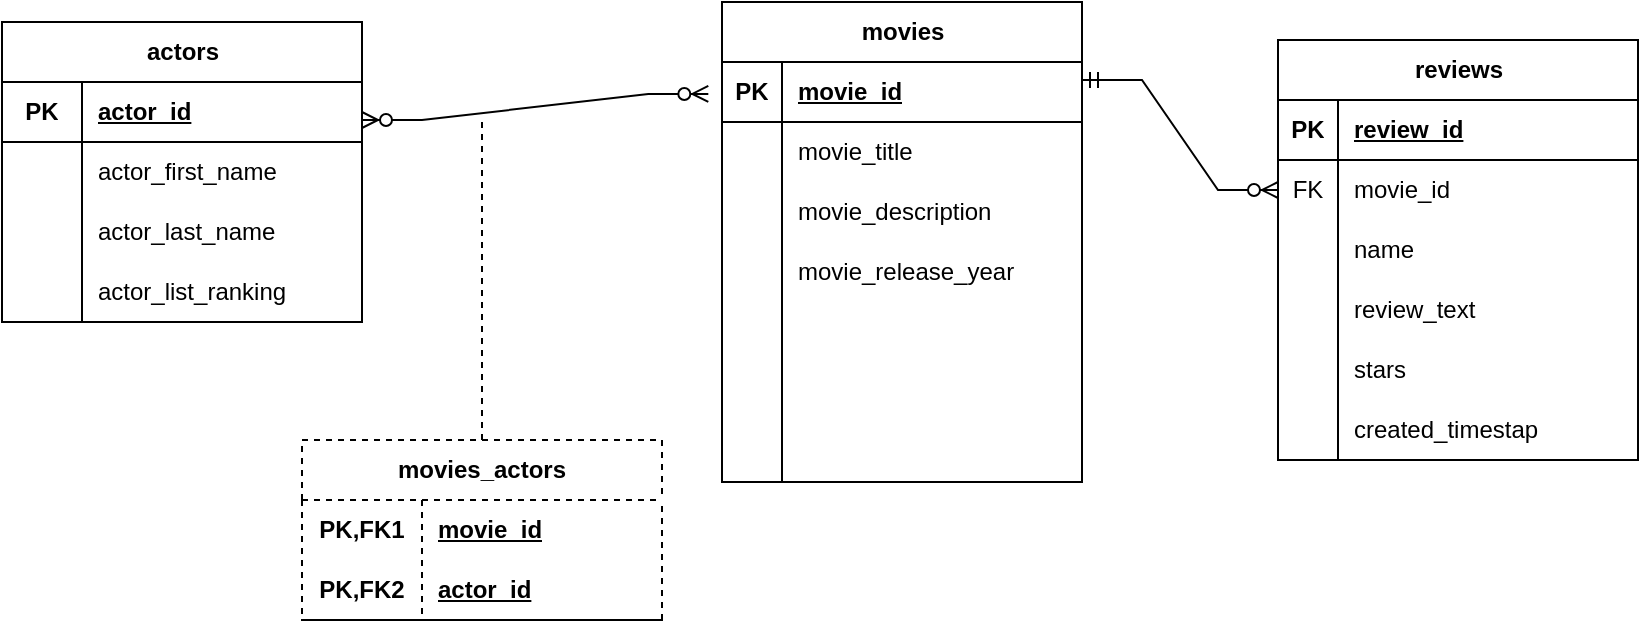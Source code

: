 <mxfile version="26.0.9">
  <diagram name="Page-1" id="Uz3YceNs91kLUVp0sb6U">
    <mxGraphModel dx="1050" dy="669" grid="1" gridSize="10" guides="1" tooltips="1" connect="1" arrows="1" fold="1" page="1" pageScale="1" pageWidth="1100" pageHeight="850" math="0" shadow="0">
      <root>
        <mxCell id="0" />
        <mxCell id="1" parent="0" />
        <mxCell id="Uuozo4MUSlU6dttj5qxb-1" value="movies" style="shape=table;startSize=30;container=1;collapsible=1;childLayout=tableLayout;fixedRows=1;rowLines=0;fontStyle=1;align=center;resizeLast=1;html=1;" parent="1" vertex="1">
          <mxGeometry x="380" y="111" width="180" height="240" as="geometry" />
        </mxCell>
        <mxCell id="Uuozo4MUSlU6dttj5qxb-2" value="" style="shape=tableRow;horizontal=0;startSize=0;swimlaneHead=0;swimlaneBody=0;fillColor=none;collapsible=0;dropTarget=0;points=[[0,0.5],[1,0.5]];portConstraint=eastwest;top=0;left=0;right=0;bottom=1;" parent="Uuozo4MUSlU6dttj5qxb-1" vertex="1">
          <mxGeometry y="30" width="180" height="30" as="geometry" />
        </mxCell>
        <mxCell id="Uuozo4MUSlU6dttj5qxb-3" value="PK" style="shape=partialRectangle;connectable=0;fillColor=none;top=0;left=0;bottom=0;right=0;fontStyle=1;overflow=hidden;whiteSpace=wrap;html=1;" parent="Uuozo4MUSlU6dttj5qxb-2" vertex="1">
          <mxGeometry width="30" height="30" as="geometry">
            <mxRectangle width="30" height="30" as="alternateBounds" />
          </mxGeometry>
        </mxCell>
        <mxCell id="Uuozo4MUSlU6dttj5qxb-4" value="movie_id" style="shape=partialRectangle;connectable=0;fillColor=none;top=0;left=0;bottom=0;right=0;align=left;spacingLeft=6;fontStyle=5;overflow=hidden;whiteSpace=wrap;html=1;" parent="Uuozo4MUSlU6dttj5qxb-2" vertex="1">
          <mxGeometry x="30" width="150" height="30" as="geometry">
            <mxRectangle width="150" height="30" as="alternateBounds" />
          </mxGeometry>
        </mxCell>
        <mxCell id="Uuozo4MUSlU6dttj5qxb-5" value="" style="shape=tableRow;horizontal=0;startSize=0;swimlaneHead=0;swimlaneBody=0;fillColor=none;collapsible=0;dropTarget=0;points=[[0,0.5],[1,0.5]];portConstraint=eastwest;top=0;left=0;right=0;bottom=0;" parent="Uuozo4MUSlU6dttj5qxb-1" vertex="1">
          <mxGeometry y="60" width="180" height="30" as="geometry" />
        </mxCell>
        <mxCell id="Uuozo4MUSlU6dttj5qxb-6" value="" style="shape=partialRectangle;connectable=0;fillColor=none;top=0;left=0;bottom=0;right=0;editable=1;overflow=hidden;whiteSpace=wrap;html=1;" parent="Uuozo4MUSlU6dttj5qxb-5" vertex="1">
          <mxGeometry width="30" height="30" as="geometry">
            <mxRectangle width="30" height="30" as="alternateBounds" />
          </mxGeometry>
        </mxCell>
        <mxCell id="Uuozo4MUSlU6dttj5qxb-7" value="movie_title" style="shape=partialRectangle;connectable=0;fillColor=none;top=0;left=0;bottom=0;right=0;align=left;spacingLeft=6;overflow=hidden;whiteSpace=wrap;html=1;" parent="Uuozo4MUSlU6dttj5qxb-5" vertex="1">
          <mxGeometry x="30" width="150" height="30" as="geometry">
            <mxRectangle width="150" height="30" as="alternateBounds" />
          </mxGeometry>
        </mxCell>
        <mxCell id="Uuozo4MUSlU6dttj5qxb-8" value="" style="shape=tableRow;horizontal=0;startSize=0;swimlaneHead=0;swimlaneBody=0;fillColor=none;collapsible=0;dropTarget=0;points=[[0,0.5],[1,0.5]];portConstraint=eastwest;top=0;left=0;right=0;bottom=0;" parent="Uuozo4MUSlU6dttj5qxb-1" vertex="1">
          <mxGeometry y="90" width="180" height="30" as="geometry" />
        </mxCell>
        <mxCell id="Uuozo4MUSlU6dttj5qxb-9" value="" style="shape=partialRectangle;connectable=0;fillColor=none;top=0;left=0;bottom=0;right=0;editable=1;overflow=hidden;whiteSpace=wrap;html=1;" parent="Uuozo4MUSlU6dttj5qxb-8" vertex="1">
          <mxGeometry width="30" height="30" as="geometry">
            <mxRectangle width="30" height="30" as="alternateBounds" />
          </mxGeometry>
        </mxCell>
        <mxCell id="Uuozo4MUSlU6dttj5qxb-10" value="movie_description" style="shape=partialRectangle;connectable=0;fillColor=none;top=0;left=0;bottom=0;right=0;align=left;spacingLeft=6;overflow=hidden;whiteSpace=wrap;html=1;" parent="Uuozo4MUSlU6dttj5qxb-8" vertex="1">
          <mxGeometry x="30" width="150" height="30" as="geometry">
            <mxRectangle width="150" height="30" as="alternateBounds" />
          </mxGeometry>
        </mxCell>
        <mxCell id="Uuozo4MUSlU6dttj5qxb-11" value="" style="shape=tableRow;horizontal=0;startSize=0;swimlaneHead=0;swimlaneBody=0;fillColor=none;collapsible=0;dropTarget=0;points=[[0,0.5],[1,0.5]];portConstraint=eastwest;top=0;left=0;right=0;bottom=0;" parent="Uuozo4MUSlU6dttj5qxb-1" vertex="1">
          <mxGeometry y="120" width="180" height="30" as="geometry" />
        </mxCell>
        <mxCell id="Uuozo4MUSlU6dttj5qxb-12" value="" style="shape=partialRectangle;connectable=0;fillColor=none;top=0;left=0;bottom=0;right=0;editable=1;overflow=hidden;whiteSpace=wrap;html=1;" parent="Uuozo4MUSlU6dttj5qxb-11" vertex="1">
          <mxGeometry width="30" height="30" as="geometry">
            <mxRectangle width="30" height="30" as="alternateBounds" />
          </mxGeometry>
        </mxCell>
        <mxCell id="Uuozo4MUSlU6dttj5qxb-13" value="movie_release_year" style="shape=partialRectangle;connectable=0;fillColor=none;top=0;left=0;bottom=0;right=0;align=left;spacingLeft=6;overflow=hidden;whiteSpace=wrap;html=1;" parent="Uuozo4MUSlU6dttj5qxb-11" vertex="1">
          <mxGeometry x="30" width="150" height="30" as="geometry">
            <mxRectangle width="150" height="30" as="alternateBounds" />
          </mxGeometry>
        </mxCell>
        <mxCell id="Uuozo4MUSlU6dttj5qxb-59" style="shape=tableRow;horizontal=0;startSize=0;swimlaneHead=0;swimlaneBody=0;fillColor=none;collapsible=0;dropTarget=0;points=[[0,0.5],[1,0.5]];portConstraint=eastwest;top=0;left=0;right=0;bottom=0;" parent="Uuozo4MUSlU6dttj5qxb-1" vertex="1">
          <mxGeometry y="150" width="180" height="30" as="geometry" />
        </mxCell>
        <mxCell id="Uuozo4MUSlU6dttj5qxb-60" style="shape=partialRectangle;connectable=0;fillColor=none;top=0;left=0;bottom=0;right=0;editable=1;overflow=hidden;whiteSpace=wrap;html=1;" parent="Uuozo4MUSlU6dttj5qxb-59" vertex="1">
          <mxGeometry width="30" height="30" as="geometry">
            <mxRectangle width="30" height="30" as="alternateBounds" />
          </mxGeometry>
        </mxCell>
        <mxCell id="Uuozo4MUSlU6dttj5qxb-61" value="" style="shape=partialRectangle;connectable=0;fillColor=none;top=0;left=0;bottom=0;right=0;align=left;spacingLeft=6;overflow=hidden;whiteSpace=wrap;html=1;" parent="Uuozo4MUSlU6dttj5qxb-59" vertex="1">
          <mxGeometry x="30" width="150" height="30" as="geometry">
            <mxRectangle width="150" height="30" as="alternateBounds" />
          </mxGeometry>
        </mxCell>
        <mxCell id="Uuozo4MUSlU6dttj5qxb-56" style="shape=tableRow;horizontal=0;startSize=0;swimlaneHead=0;swimlaneBody=0;fillColor=none;collapsible=0;dropTarget=0;points=[[0,0.5],[1,0.5]];portConstraint=eastwest;top=0;left=0;right=0;bottom=0;" parent="Uuozo4MUSlU6dttj5qxb-1" vertex="1">
          <mxGeometry y="180" width="180" height="30" as="geometry" />
        </mxCell>
        <mxCell id="Uuozo4MUSlU6dttj5qxb-57" style="shape=partialRectangle;connectable=0;fillColor=none;top=0;left=0;bottom=0;right=0;editable=1;overflow=hidden;whiteSpace=wrap;html=1;" parent="Uuozo4MUSlU6dttj5qxb-56" vertex="1">
          <mxGeometry width="30" height="30" as="geometry">
            <mxRectangle width="30" height="30" as="alternateBounds" />
          </mxGeometry>
        </mxCell>
        <mxCell id="Uuozo4MUSlU6dttj5qxb-58" value="" style="shape=partialRectangle;connectable=0;fillColor=none;top=0;left=0;bottom=0;right=0;align=left;spacingLeft=6;overflow=hidden;whiteSpace=wrap;html=1;" parent="Uuozo4MUSlU6dttj5qxb-56" vertex="1">
          <mxGeometry x="30" width="150" height="30" as="geometry">
            <mxRectangle width="150" height="30" as="alternateBounds" />
          </mxGeometry>
        </mxCell>
        <mxCell id="Uuozo4MUSlU6dttj5qxb-53" style="shape=tableRow;horizontal=0;startSize=0;swimlaneHead=0;swimlaneBody=0;fillColor=none;collapsible=0;dropTarget=0;points=[[0,0.5],[1,0.5]];portConstraint=eastwest;top=0;left=0;right=0;bottom=0;" parent="Uuozo4MUSlU6dttj5qxb-1" vertex="1">
          <mxGeometry y="210" width="180" height="30" as="geometry" />
        </mxCell>
        <mxCell id="Uuozo4MUSlU6dttj5qxb-54" style="shape=partialRectangle;connectable=0;fillColor=none;top=0;left=0;bottom=0;right=0;editable=1;overflow=hidden;whiteSpace=wrap;html=1;" parent="Uuozo4MUSlU6dttj5qxb-53" vertex="1">
          <mxGeometry width="30" height="30" as="geometry">
            <mxRectangle width="30" height="30" as="alternateBounds" />
          </mxGeometry>
        </mxCell>
        <mxCell id="Uuozo4MUSlU6dttj5qxb-55" value="" style="shape=partialRectangle;connectable=0;fillColor=none;top=0;left=0;bottom=0;right=0;align=left;spacingLeft=6;overflow=hidden;whiteSpace=wrap;html=1;" parent="Uuozo4MUSlU6dttj5qxb-53" vertex="1">
          <mxGeometry x="30" width="150" height="30" as="geometry">
            <mxRectangle width="150" height="30" as="alternateBounds" />
          </mxGeometry>
        </mxCell>
        <mxCell id="Uuozo4MUSlU6dttj5qxb-14" value="reviews" style="shape=table;startSize=30;container=1;collapsible=1;childLayout=tableLayout;fixedRows=1;rowLines=0;fontStyle=1;align=center;resizeLast=1;html=1;" parent="1" vertex="1">
          <mxGeometry x="658" y="130" width="180" height="210" as="geometry" />
        </mxCell>
        <mxCell id="Uuozo4MUSlU6dttj5qxb-15" value="" style="shape=tableRow;horizontal=0;startSize=0;swimlaneHead=0;swimlaneBody=0;fillColor=none;collapsible=0;dropTarget=0;points=[[0,0.5],[1,0.5]];portConstraint=eastwest;top=0;left=0;right=0;bottom=1;" parent="Uuozo4MUSlU6dttj5qxb-14" vertex="1">
          <mxGeometry y="30" width="180" height="30" as="geometry" />
        </mxCell>
        <mxCell id="Uuozo4MUSlU6dttj5qxb-16" value="PK" style="shape=partialRectangle;connectable=0;fillColor=none;top=0;left=0;bottom=0;right=0;fontStyle=1;overflow=hidden;whiteSpace=wrap;html=1;" parent="Uuozo4MUSlU6dttj5qxb-15" vertex="1">
          <mxGeometry width="30" height="30" as="geometry">
            <mxRectangle width="30" height="30" as="alternateBounds" />
          </mxGeometry>
        </mxCell>
        <mxCell id="Uuozo4MUSlU6dttj5qxb-17" value="review_id" style="shape=partialRectangle;connectable=0;fillColor=none;top=0;left=0;bottom=0;right=0;align=left;spacingLeft=6;fontStyle=5;overflow=hidden;whiteSpace=wrap;html=1;" parent="Uuozo4MUSlU6dttj5qxb-15" vertex="1">
          <mxGeometry x="30" width="150" height="30" as="geometry">
            <mxRectangle width="150" height="30" as="alternateBounds" />
          </mxGeometry>
        </mxCell>
        <mxCell id="Uuozo4MUSlU6dttj5qxb-18" value="" style="shape=tableRow;horizontal=0;startSize=0;swimlaneHead=0;swimlaneBody=0;fillColor=none;collapsible=0;dropTarget=0;points=[[0,0.5],[1,0.5]];portConstraint=eastwest;top=0;left=0;right=0;bottom=0;" parent="Uuozo4MUSlU6dttj5qxb-14" vertex="1">
          <mxGeometry y="60" width="180" height="30" as="geometry" />
        </mxCell>
        <mxCell id="Uuozo4MUSlU6dttj5qxb-19" value="FK" style="shape=partialRectangle;connectable=0;fillColor=none;top=0;left=0;bottom=0;right=0;editable=1;overflow=hidden;whiteSpace=wrap;html=1;" parent="Uuozo4MUSlU6dttj5qxb-18" vertex="1">
          <mxGeometry width="30" height="30" as="geometry">
            <mxRectangle width="30" height="30" as="alternateBounds" />
          </mxGeometry>
        </mxCell>
        <mxCell id="Uuozo4MUSlU6dttj5qxb-20" value="movie_id" style="shape=partialRectangle;connectable=0;fillColor=none;top=0;left=0;bottom=0;right=0;align=left;spacingLeft=6;overflow=hidden;whiteSpace=wrap;html=1;" parent="Uuozo4MUSlU6dttj5qxb-18" vertex="1">
          <mxGeometry x="30" width="150" height="30" as="geometry">
            <mxRectangle width="150" height="30" as="alternateBounds" />
          </mxGeometry>
        </mxCell>
        <mxCell id="Uuozo4MUSlU6dttj5qxb-21" value="" style="shape=tableRow;horizontal=0;startSize=0;swimlaneHead=0;swimlaneBody=0;fillColor=none;collapsible=0;dropTarget=0;points=[[0,0.5],[1,0.5]];portConstraint=eastwest;top=0;left=0;right=0;bottom=0;" parent="Uuozo4MUSlU6dttj5qxb-14" vertex="1">
          <mxGeometry y="90" width="180" height="30" as="geometry" />
        </mxCell>
        <mxCell id="Uuozo4MUSlU6dttj5qxb-22" value="" style="shape=partialRectangle;connectable=0;fillColor=none;top=0;left=0;bottom=0;right=0;editable=1;overflow=hidden;whiteSpace=wrap;html=1;" parent="Uuozo4MUSlU6dttj5qxb-21" vertex="1">
          <mxGeometry width="30" height="30" as="geometry">
            <mxRectangle width="30" height="30" as="alternateBounds" />
          </mxGeometry>
        </mxCell>
        <mxCell id="Uuozo4MUSlU6dttj5qxb-23" value="name" style="shape=partialRectangle;connectable=0;fillColor=none;top=0;left=0;bottom=0;right=0;align=left;spacingLeft=6;overflow=hidden;whiteSpace=wrap;html=1;" parent="Uuozo4MUSlU6dttj5qxb-21" vertex="1">
          <mxGeometry x="30" width="150" height="30" as="geometry">
            <mxRectangle width="150" height="30" as="alternateBounds" />
          </mxGeometry>
        </mxCell>
        <mxCell id="Uuozo4MUSlU6dttj5qxb-24" value="" style="shape=tableRow;horizontal=0;startSize=0;swimlaneHead=0;swimlaneBody=0;fillColor=none;collapsible=0;dropTarget=0;points=[[0,0.5],[1,0.5]];portConstraint=eastwest;top=0;left=0;right=0;bottom=0;" parent="Uuozo4MUSlU6dttj5qxb-14" vertex="1">
          <mxGeometry y="120" width="180" height="30" as="geometry" />
        </mxCell>
        <mxCell id="Uuozo4MUSlU6dttj5qxb-25" value="" style="shape=partialRectangle;connectable=0;fillColor=none;top=0;left=0;bottom=0;right=0;editable=1;overflow=hidden;whiteSpace=wrap;html=1;" parent="Uuozo4MUSlU6dttj5qxb-24" vertex="1">
          <mxGeometry width="30" height="30" as="geometry">
            <mxRectangle width="30" height="30" as="alternateBounds" />
          </mxGeometry>
        </mxCell>
        <mxCell id="Uuozo4MUSlU6dttj5qxb-26" value="review_text" style="shape=partialRectangle;connectable=0;fillColor=none;top=0;left=0;bottom=0;right=0;align=left;spacingLeft=6;overflow=hidden;whiteSpace=wrap;html=1;" parent="Uuozo4MUSlU6dttj5qxb-24" vertex="1">
          <mxGeometry x="30" width="150" height="30" as="geometry">
            <mxRectangle width="150" height="30" as="alternateBounds" />
          </mxGeometry>
        </mxCell>
        <mxCell id="Uuozo4MUSlU6dttj5qxb-68" style="shape=tableRow;horizontal=0;startSize=0;swimlaneHead=0;swimlaneBody=0;fillColor=none;collapsible=0;dropTarget=0;points=[[0,0.5],[1,0.5]];portConstraint=eastwest;top=0;left=0;right=0;bottom=0;" parent="Uuozo4MUSlU6dttj5qxb-14" vertex="1">
          <mxGeometry y="150" width="180" height="30" as="geometry" />
        </mxCell>
        <mxCell id="Uuozo4MUSlU6dttj5qxb-69" style="shape=partialRectangle;connectable=0;fillColor=none;top=0;left=0;bottom=0;right=0;editable=1;overflow=hidden;whiteSpace=wrap;html=1;" parent="Uuozo4MUSlU6dttj5qxb-68" vertex="1">
          <mxGeometry width="30" height="30" as="geometry">
            <mxRectangle width="30" height="30" as="alternateBounds" />
          </mxGeometry>
        </mxCell>
        <mxCell id="Uuozo4MUSlU6dttj5qxb-70" value="stars" style="shape=partialRectangle;connectable=0;fillColor=none;top=0;left=0;bottom=0;right=0;align=left;spacingLeft=6;overflow=hidden;whiteSpace=wrap;html=1;" parent="Uuozo4MUSlU6dttj5qxb-68" vertex="1">
          <mxGeometry x="30" width="150" height="30" as="geometry">
            <mxRectangle width="150" height="30" as="alternateBounds" />
          </mxGeometry>
        </mxCell>
        <mxCell id="Uuozo4MUSlU6dttj5qxb-65" style="shape=tableRow;horizontal=0;startSize=0;swimlaneHead=0;swimlaneBody=0;fillColor=none;collapsible=0;dropTarget=0;points=[[0,0.5],[1,0.5]];portConstraint=eastwest;top=0;left=0;right=0;bottom=0;" parent="Uuozo4MUSlU6dttj5qxb-14" vertex="1">
          <mxGeometry y="180" width="180" height="30" as="geometry" />
        </mxCell>
        <mxCell id="Uuozo4MUSlU6dttj5qxb-66" style="shape=partialRectangle;connectable=0;fillColor=none;top=0;left=0;bottom=0;right=0;editable=1;overflow=hidden;whiteSpace=wrap;html=1;" parent="Uuozo4MUSlU6dttj5qxb-65" vertex="1">
          <mxGeometry width="30" height="30" as="geometry">
            <mxRectangle width="30" height="30" as="alternateBounds" />
          </mxGeometry>
        </mxCell>
        <mxCell id="Uuozo4MUSlU6dttj5qxb-67" value="created_timestap" style="shape=partialRectangle;connectable=0;fillColor=none;top=0;left=0;bottom=0;right=0;align=left;spacingLeft=6;overflow=hidden;whiteSpace=wrap;html=1;" parent="Uuozo4MUSlU6dttj5qxb-65" vertex="1">
          <mxGeometry x="30" width="150" height="30" as="geometry">
            <mxRectangle width="150" height="30" as="alternateBounds" />
          </mxGeometry>
        </mxCell>
        <mxCell id="Uuozo4MUSlU6dttj5qxb-27" value="actors" style="shape=table;startSize=30;container=1;collapsible=1;childLayout=tableLayout;fixedRows=1;rowLines=0;fontStyle=1;align=center;resizeLast=1;html=1;" parent="1" vertex="1">
          <mxGeometry x="20" y="121" width="180" height="150" as="geometry" />
        </mxCell>
        <mxCell id="Uuozo4MUSlU6dttj5qxb-28" value="" style="shape=tableRow;horizontal=0;startSize=0;swimlaneHead=0;swimlaneBody=0;fillColor=none;collapsible=0;dropTarget=0;points=[[0,0.5],[1,0.5]];portConstraint=eastwest;top=0;left=0;right=0;bottom=1;" parent="Uuozo4MUSlU6dttj5qxb-27" vertex="1">
          <mxGeometry y="30" width="180" height="30" as="geometry" />
        </mxCell>
        <mxCell id="Uuozo4MUSlU6dttj5qxb-29" value="PK" style="shape=partialRectangle;connectable=0;fillColor=none;top=0;left=0;bottom=0;right=0;fontStyle=1;overflow=hidden;whiteSpace=wrap;html=1;" parent="Uuozo4MUSlU6dttj5qxb-28" vertex="1">
          <mxGeometry width="40" height="30" as="geometry">
            <mxRectangle width="40" height="30" as="alternateBounds" />
          </mxGeometry>
        </mxCell>
        <mxCell id="Uuozo4MUSlU6dttj5qxb-30" value="actor_id" style="shape=partialRectangle;connectable=0;fillColor=none;top=0;left=0;bottom=0;right=0;align=left;spacingLeft=6;fontStyle=5;overflow=hidden;whiteSpace=wrap;html=1;" parent="Uuozo4MUSlU6dttj5qxb-28" vertex="1">
          <mxGeometry x="40" width="140" height="30" as="geometry">
            <mxRectangle width="140" height="30" as="alternateBounds" />
          </mxGeometry>
        </mxCell>
        <mxCell id="Uuozo4MUSlU6dttj5qxb-31" value="" style="shape=tableRow;horizontal=0;startSize=0;swimlaneHead=0;swimlaneBody=0;fillColor=none;collapsible=0;dropTarget=0;points=[[0,0.5],[1,0.5]];portConstraint=eastwest;top=0;left=0;right=0;bottom=0;" parent="Uuozo4MUSlU6dttj5qxb-27" vertex="1">
          <mxGeometry y="60" width="180" height="30" as="geometry" />
        </mxCell>
        <mxCell id="Uuozo4MUSlU6dttj5qxb-32" value="" style="shape=partialRectangle;connectable=0;fillColor=none;top=0;left=0;bottom=0;right=0;editable=1;overflow=hidden;whiteSpace=wrap;html=1;" parent="Uuozo4MUSlU6dttj5qxb-31" vertex="1">
          <mxGeometry width="40" height="30" as="geometry">
            <mxRectangle width="40" height="30" as="alternateBounds" />
          </mxGeometry>
        </mxCell>
        <mxCell id="Uuozo4MUSlU6dttj5qxb-33" value="actor_first_name" style="shape=partialRectangle;connectable=0;fillColor=none;top=0;left=0;bottom=0;right=0;align=left;spacingLeft=6;overflow=hidden;whiteSpace=wrap;html=1;" parent="Uuozo4MUSlU6dttj5qxb-31" vertex="1">
          <mxGeometry x="40" width="140" height="30" as="geometry">
            <mxRectangle width="140" height="30" as="alternateBounds" />
          </mxGeometry>
        </mxCell>
        <mxCell id="Uuozo4MUSlU6dttj5qxb-34" value="" style="shape=tableRow;horizontal=0;startSize=0;swimlaneHead=0;swimlaneBody=0;fillColor=none;collapsible=0;dropTarget=0;points=[[0,0.5],[1,0.5]];portConstraint=eastwest;top=0;left=0;right=0;bottom=0;" parent="Uuozo4MUSlU6dttj5qxb-27" vertex="1">
          <mxGeometry y="90" width="180" height="30" as="geometry" />
        </mxCell>
        <mxCell id="Uuozo4MUSlU6dttj5qxb-35" value="" style="shape=partialRectangle;connectable=0;fillColor=none;top=0;left=0;bottom=0;right=0;editable=1;overflow=hidden;whiteSpace=wrap;html=1;" parent="Uuozo4MUSlU6dttj5qxb-34" vertex="1">
          <mxGeometry width="40" height="30" as="geometry">
            <mxRectangle width="40" height="30" as="alternateBounds" />
          </mxGeometry>
        </mxCell>
        <mxCell id="Uuozo4MUSlU6dttj5qxb-36" value="actor_last_name" style="shape=partialRectangle;connectable=0;fillColor=none;top=0;left=0;bottom=0;right=0;align=left;spacingLeft=6;overflow=hidden;whiteSpace=wrap;html=1;" parent="Uuozo4MUSlU6dttj5qxb-34" vertex="1">
          <mxGeometry x="40" width="140" height="30" as="geometry">
            <mxRectangle width="140" height="30" as="alternateBounds" />
          </mxGeometry>
        </mxCell>
        <mxCell id="Uuozo4MUSlU6dttj5qxb-37" value="" style="shape=tableRow;horizontal=0;startSize=0;swimlaneHead=0;swimlaneBody=0;fillColor=none;collapsible=0;dropTarget=0;points=[[0,0.5],[1,0.5]];portConstraint=eastwest;top=0;left=0;right=0;bottom=0;" parent="Uuozo4MUSlU6dttj5qxb-27" vertex="1">
          <mxGeometry y="120" width="180" height="30" as="geometry" />
        </mxCell>
        <mxCell id="Uuozo4MUSlU6dttj5qxb-38" value="" style="shape=partialRectangle;connectable=0;fillColor=none;top=0;left=0;bottom=0;right=0;editable=1;overflow=hidden;whiteSpace=wrap;html=1;" parent="Uuozo4MUSlU6dttj5qxb-37" vertex="1">
          <mxGeometry width="40" height="30" as="geometry">
            <mxRectangle width="40" height="30" as="alternateBounds" />
          </mxGeometry>
        </mxCell>
        <mxCell id="Uuozo4MUSlU6dttj5qxb-39" value="actor_list_ranking" style="shape=partialRectangle;connectable=0;fillColor=none;top=0;left=0;bottom=0;right=0;align=left;spacingLeft=6;overflow=hidden;whiteSpace=wrap;html=1;" parent="Uuozo4MUSlU6dttj5qxb-37" vertex="1">
          <mxGeometry x="40" width="140" height="30" as="geometry">
            <mxRectangle width="140" height="30" as="alternateBounds" />
          </mxGeometry>
        </mxCell>
        <mxCell id="Uuozo4MUSlU6dttj5qxb-40" value="movies_actors" style="shape=table;startSize=30;container=1;collapsible=1;childLayout=tableLayout;fixedRows=1;rowLines=0;fontStyle=1;align=center;resizeLast=1;html=1;whiteSpace=wrap;dashed=1;" parent="1" vertex="1">
          <mxGeometry x="170" y="330" width="180" height="90" as="geometry" />
        </mxCell>
        <mxCell id="Uuozo4MUSlU6dttj5qxb-41" value="" style="shape=tableRow;horizontal=0;startSize=0;swimlaneHead=0;swimlaneBody=0;fillColor=none;collapsible=0;dropTarget=0;points=[[0,0.5],[1,0.5]];portConstraint=eastwest;top=0;left=0;right=0;bottom=0;html=1;" parent="Uuozo4MUSlU6dttj5qxb-40" vertex="1">
          <mxGeometry y="30" width="180" height="30" as="geometry" />
        </mxCell>
        <mxCell id="Uuozo4MUSlU6dttj5qxb-42" value="PK,FK1" style="shape=partialRectangle;connectable=0;fillColor=none;top=0;left=0;bottom=0;right=0;fontStyle=1;overflow=hidden;html=1;whiteSpace=wrap;" parent="Uuozo4MUSlU6dttj5qxb-41" vertex="1">
          <mxGeometry width="60" height="30" as="geometry">
            <mxRectangle width="60" height="30" as="alternateBounds" />
          </mxGeometry>
        </mxCell>
        <mxCell id="Uuozo4MUSlU6dttj5qxb-43" value="movie_id" style="shape=partialRectangle;connectable=0;fillColor=none;top=0;left=0;bottom=0;right=0;align=left;spacingLeft=6;fontStyle=5;overflow=hidden;html=1;whiteSpace=wrap;" parent="Uuozo4MUSlU6dttj5qxb-41" vertex="1">
          <mxGeometry x="60" width="120" height="30" as="geometry">
            <mxRectangle width="120" height="30" as="alternateBounds" />
          </mxGeometry>
        </mxCell>
        <mxCell id="Uuozo4MUSlU6dttj5qxb-44" value="" style="shape=tableRow;horizontal=0;startSize=0;swimlaneHead=0;swimlaneBody=0;fillColor=none;collapsible=0;dropTarget=0;points=[[0,0.5],[1,0.5]];portConstraint=eastwest;top=0;left=0;right=0;bottom=1;html=1;" parent="Uuozo4MUSlU6dttj5qxb-40" vertex="1">
          <mxGeometry y="60" width="180" height="30" as="geometry" />
        </mxCell>
        <mxCell id="Uuozo4MUSlU6dttj5qxb-45" value="PK,FK2" style="shape=partialRectangle;connectable=0;fillColor=none;top=0;left=0;bottom=0;right=0;fontStyle=1;overflow=hidden;html=1;whiteSpace=wrap;dashed=1;" parent="Uuozo4MUSlU6dttj5qxb-44" vertex="1">
          <mxGeometry width="60" height="30" as="geometry">
            <mxRectangle width="60" height="30" as="alternateBounds" />
          </mxGeometry>
        </mxCell>
        <mxCell id="Uuozo4MUSlU6dttj5qxb-46" value="actor_id" style="shape=partialRectangle;connectable=0;fillColor=none;top=0;left=0;bottom=0;right=0;align=left;spacingLeft=6;fontStyle=5;overflow=hidden;html=1;whiteSpace=wrap;dashed=1;" parent="Uuozo4MUSlU6dttj5qxb-44" vertex="1">
          <mxGeometry x="60" width="120" height="30" as="geometry">
            <mxRectangle width="120" height="30" as="alternateBounds" />
          </mxGeometry>
        </mxCell>
        <mxCell id="wzKgv5zitpj2Zxb7vppy-2" value="" style="edgeStyle=entityRelationEdgeStyle;fontSize=12;html=1;endArrow=ERzeroToMany;startArrow=ERmandOne;rounded=0;" parent="1" target="Uuozo4MUSlU6dttj5qxb-18" edge="1">
          <mxGeometry width="100" height="100" relative="1" as="geometry">
            <mxPoint x="560" y="150" as="sourcePoint" />
            <mxPoint x="650" y="180" as="targetPoint" />
            <Array as="points">
              <mxPoint x="660" y="180" />
            </Array>
          </mxGeometry>
        </mxCell>
        <mxCell id="wzKgv5zitpj2Zxb7vppy-3" value="" style="endArrow=none;dashed=1;html=1;rounded=0;exitX=0.5;exitY=0;exitDx=0;exitDy=0;" parent="1" source="Uuozo4MUSlU6dttj5qxb-40" edge="1">
          <mxGeometry width="50" height="50" relative="1" as="geometry">
            <mxPoint x="260" y="320" as="sourcePoint" />
            <mxPoint x="260" y="170" as="targetPoint" />
          </mxGeometry>
        </mxCell>
        <mxCell id="_LaxM6xecMf2NXspah-h-1" value="" style="edgeStyle=entityRelationEdgeStyle;fontSize=12;html=1;endArrow=ERzeroToMany;endFill=1;startArrow=ERzeroToMany;rounded=0;entryX=-0.038;entryY=0.533;entryDx=0;entryDy=0;entryPerimeter=0;" parent="1" target="Uuozo4MUSlU6dttj5qxb-2" edge="1">
          <mxGeometry width="100" height="100" relative="1" as="geometry">
            <mxPoint x="200" y="170" as="sourcePoint" />
            <mxPoint x="300" y="70" as="targetPoint" />
          </mxGeometry>
        </mxCell>
      </root>
    </mxGraphModel>
  </diagram>
</mxfile>
